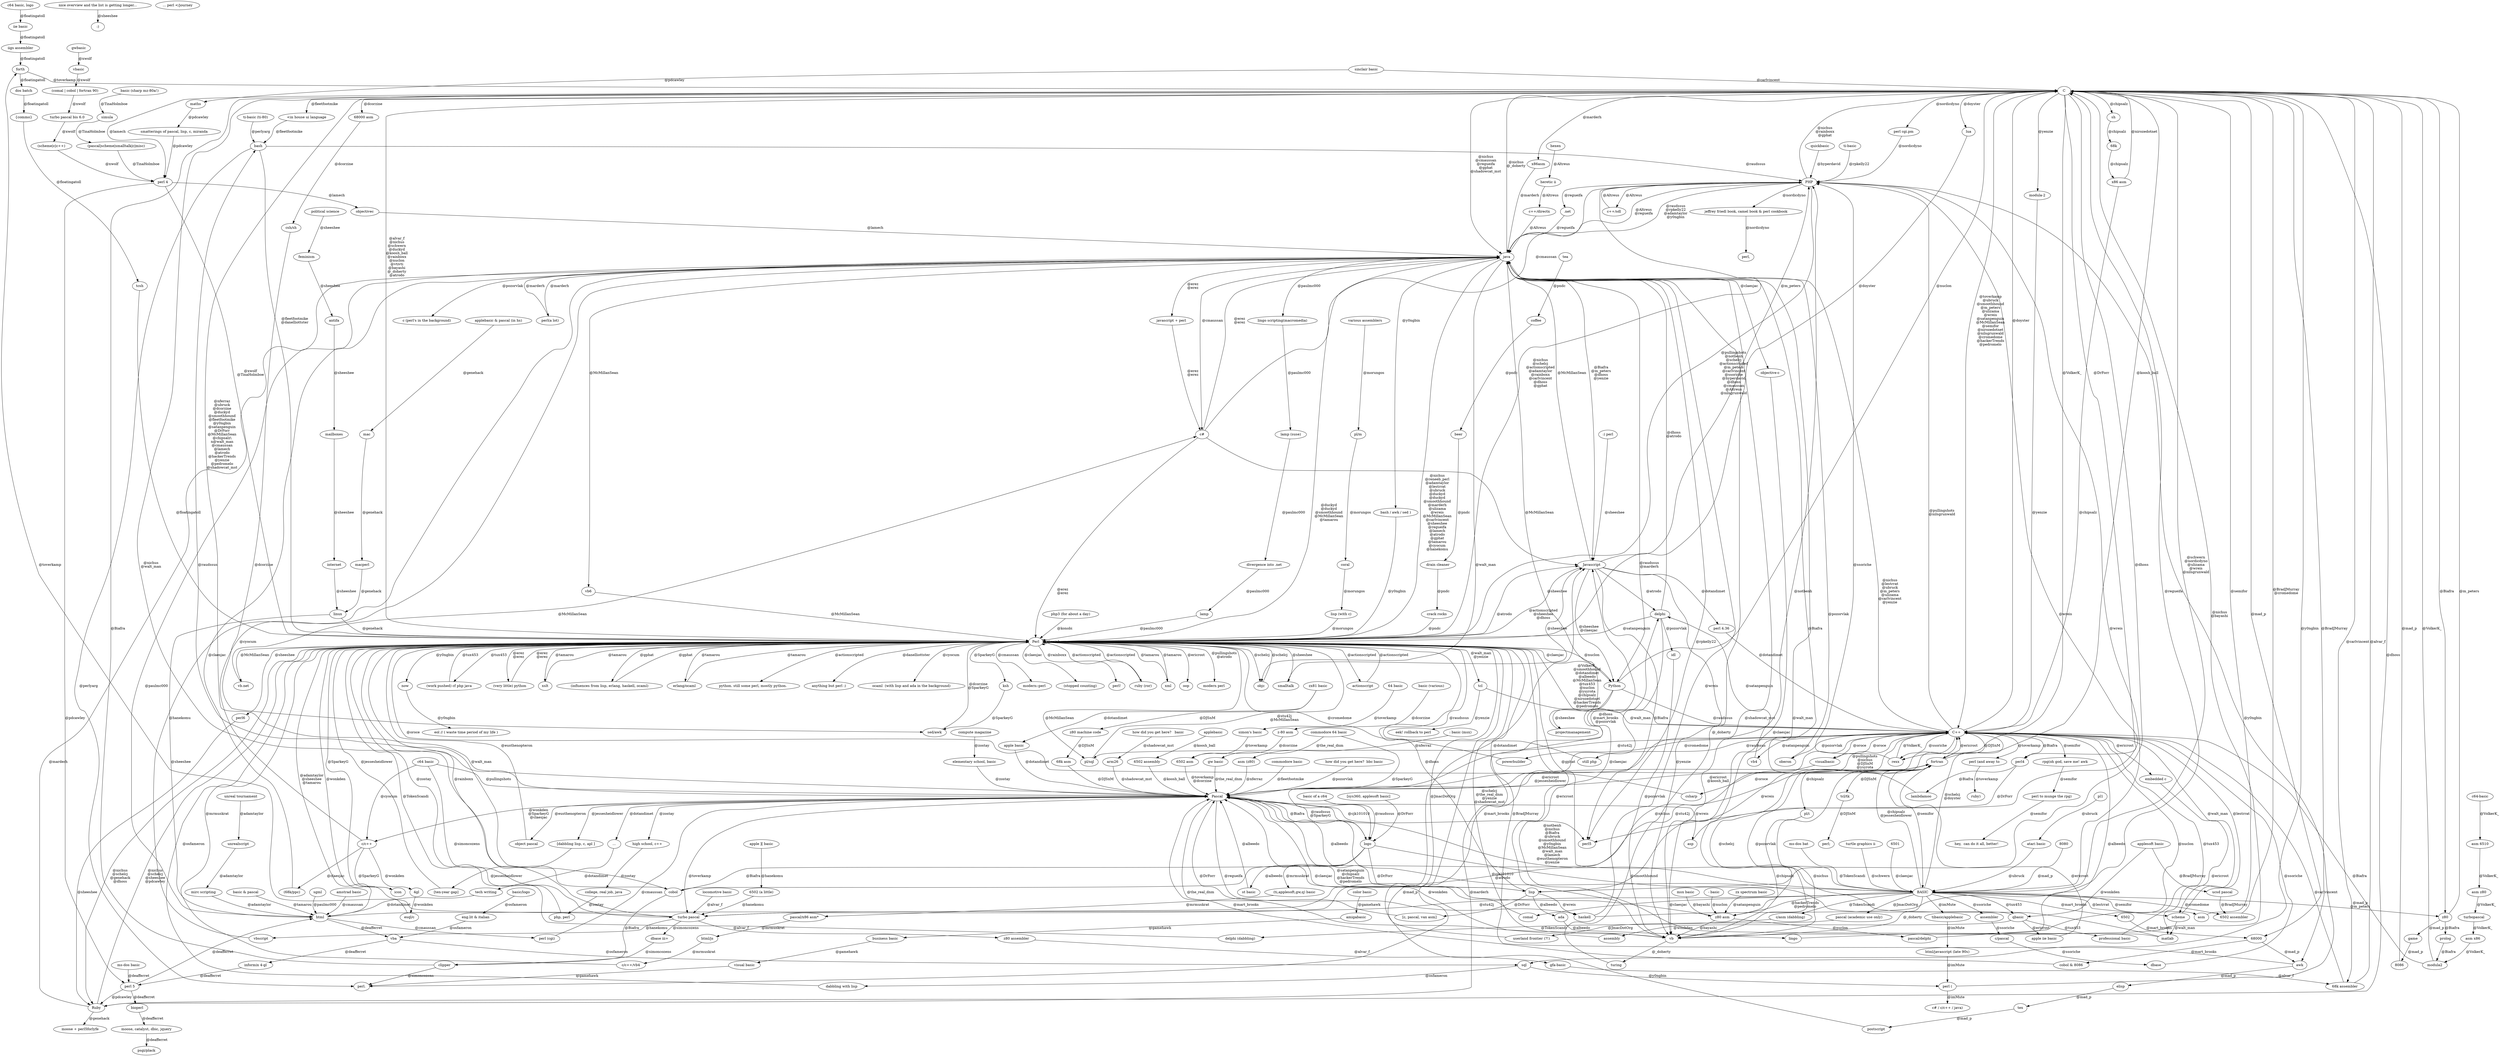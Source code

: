 digraph test {
	graph [ratio=fill];
	node [label="\N"];
	forth [label=forth];
	comal [label=comal];
	node1 [label="javascript + perl"];
	"zx81 basic" [label="zx81 basic"];
	node2 [label=":) perl"];
	node3 [label="\<in house ui language"];
	coffee [label=coffee];
	node4 [label="gfa-basic"];
	node5 [label="lingo scripting(macromedia)"];
	node6 [label="userland frontier (?!)"];
	node7 [label="perl to munge the rpg)"];
	node8 [label="c/c++"];
	"z80 assembler" [label="z80 assembler"];
	node9 [label=6501];
	node10 [label="perl."];
	vba [label=vba];
	node11 [label="- basic"];
	node12 [label="68k assembler"];
	node13 [label="tibasic/applebasic"];
	node14 [label="bash / awk / sed )"];
	node15 [label="lamp (suse)"];
	node16 [label="php3 (for about a day)"];
	node17 [label="6502 assembler"];
	node18 [label="delphi (dabbling)"];
	ada [label=ada];
	actionscript [label=actionscript];
	node19 [label="apple \]\[ basic"];
	node20 [label="nice overview and the list is getting longer..."];
	java [label=java];
	asm [label=asm];
	"heretic ii" [label="heretic ii"];
	node21 [label=8086];
	node22 [label="lisp (with c)"];
	"mirc scripting" [label="mirc scripting"];
	node23 [label="psgi/plack"];
	vbasic [label=vbasic];
	amigabasic [label=amigabasic];
	node24 [label="(work pushed) cf php java"];
	node25 [label="how did you get here?   basic"];
	internet [label=internet];
	"unreal tournament" [label="unreal tournament"];
	node26 [label="ti-basic"];
	node27 [label="perl;"];
	node28 [label="cobol & 8086"];
	node29 [label="ms-dos basic"];
	simula [label=simula];
	node30 [label="\{commo\}"];
	node31 [label="how did you get here?  bbc basic"];
	"amstrad basic" [label="amstrad basic"];
	"gw basic" [label="gw basic"];
	z80 [label=z80];
	smalltalk [label=smalltalk];
	node32 [label="python. still some perl, mostly python."];
	beer [label=beer];
	node33 [label=8080];
	"sinclair basic" [label="sinclair basic"];
	x86asm [label=x86asm];
	node34 [label="html/javascript (late 90s)"];
	"iigs assembler" [label="iigs assembler"];
	"still php" [label="still php"];
	node35 [label="4gl"];
	node36 [label="php, perl"];
	Python [label=Python];
	projectmanagement [label=projectmanagement];
	node37 [label="ms-dos bat"];
	"compute magazine" [label="compute magazine"];
	node38 [label="dbase iii+"];
	node39 [label="c64-basic"];
	node40 [label="\[dabbling lisp, c, apl \]"];
	node41 [label="pl/sql"];
	assembly [label=assembly];
	vb [label=vb];
	node42 [label="jeffrey friedl book, camel book & perl cookbook"];
	sql [label=sql];
	node43 [label="hey,  can do it all, better!"];
	scheme [label=scheme];
	vb6 [label=vb6];
	node44 [label="(very little) python"];
	"z80 asm" [label="z80 asm"];
	"apple basic" [label="apple basic"];
	fortran [label=fortran];
	objc [label=objc];
	applebasic [label=applebasic];
	Ruby [label=Ruby];
	node45 [label="basic (various)"];
	node46 [label="anything but perl :)"];
	node47 [label="turbo pascal bis 6.0"];
	pl1 [label=pl1];
	"locomotive basic" [label="locomotive basic"];
	"asm z80" [label="asm z80"];
	html [label=html];
	node48 [label="\[sys360, applesoft basic\]"];
	node49 [label="ocaml  (with lisp and ada in the background)"];
	node50 [label="(pascal\|scheme\|smalltalk\|c\|misc)"];
	node51 [label="perl cgi.pm"];
	"basic of a c64" [label="basic of a c64"];
	now [label=now];
	node52 [label="C++"];
	PHP [label=PHP];
	node53 [label="basic/logo"];
	node54 [label="perl (and away to"];
	"perl 4" [label="perl 4"];
	node55 [label="high school, c++"];
	node56 [label="68k asm"];
	xslt [label=xslt];
	node57 [label="6502 asm"];
	node58 [label="modula-2"];
	node59 [label="applebasic & pascal (in hs)"];
	node60 [label="html/js"];
	haskell [label=haskell];
	postscript [label=postscript];
	"st basic" [label="st basic"];
	mailboxes [label=mailboxes];
	Pascal [label=Pascal];
	node61 [label="(influences from lisp, erlang, haskell, ocaml)"];
	coral [label=coral];
	node62 [label="(ti,applesoft,gw,q) basic"];
	node63 [label="simon's basic"];
	"color basic" [label="color basic"];
	assembler [label=assembler];
	node64 [label="csh/sh"];
	"asm x86" [label="asm x86"];
	vb4 [label=vb4];
	node65 [label="ruby)"];
	node66 [label="basic (sharp mz-80a!)"];
	"zx spectrum basic" [label="zx spectrum basic"];
	lingo [label=lingo];
	perl4 [label=perl4];
	csharp [label=csharp];
	rexx [label=rexx];
	"professional basic" [label="professional basic"];
	node67 [label="elementary school, basic"];
	ksh [label=ksh];
	qbasic [label=qbasic];
	arm26 [label=arm26];
	node68 [label="(comal \| cobol \| fortran 90)"];
	cobol [label=cobol];
	"apple iie basic" [label="apple iie basic"];
	"tech writing" [label="tech writing"];
	visualbasic [label=visualbasic];
	"ucsd pascal" [label="ucsd pascal"];
	lamp [label=lamp];
	"z80 machine code" [label="z80 machine code"];
	dbase [label=dbase];
	macperl [label=macperl];
	tex [label=tex];
	mac [label=mac];
	node69 [label="eek! rollback to perl"];
	node70 [label="pl/i"];
	node71 [label="perl,"];
	node72 [label="rpg(oh god, save me! awk"];
	node73 [label="c++/directx"];
	node74 [label="64 basic"];
	"drain cleaner" [label="drain cleaner"];
	tcl [label=tcl];
	node75 [label="c#"];
	node76 [label="pascal/x86 asm*"];
	"msx basic" [label="msx basic"];
	node77 [label="z-80 asm"];
	tea [label=tea];
	node78 [label="c64 basic, logo"];
	node79 [label="objective-c"];
	"applesoft basic" [label="applesoft basic"];
	C [label=C];
	node80 [label="\[ten-year gap\]"];
	node81 [label="college, real job, java"];
	node82 [label="esql/c"];
	node83 [label="\[c, pascal, vax asm\]"];
	node84 [label="vb.net"];
	node85 [label="6502 assembly"];
	vbscript [label=vbscript];
	logo [label=logo];
	node86 [label="perl (cgi)"];
	game [label=game];
	node87 [label="c# / c/c++ / java)"];
	"visual basic" [label="visual basic"];
	node88 [label="modern::perl"];
	node89 [label="divergence into .net"];
	node90 [label="... perl \</journey"];
	clipper [label=clipper];
	node91 [label="perl ("];
	node92 [label=".net"];
	node93 [label="(stopped counting)"];
	bash [label=bash];
	node94 [label="perl!"];
	idl [label=idl];
	antifa [label=antifa];
	asp [label=asp];
	unrealscript [label=unrealscript];
	sgml [label=sgml];
	linux [label=linux];
	oberon [label=oberon];
	node95 [label="eol // ( waste time period of my life )"];
	maths [label=maths];
	"crack rocks" [label="crack rocks"];
	turing [label=turing];
	node96 [label="ti-basic (ti-80)"];
	prolog [label=prolog];
	node97 [label="erlang/ocaml"];
	"c64 basic" [label="c64 basic"];
	icon [label=icon];
	"perl 5" [label="perl 5"];
	Perl [label=Perl];
	"asm 6510" [label="asm 6510"];
	"embedded c" [label="embedded c"];
	node98 [label="..."];
	"iie basic" [label="iie basic"];
	node99 [label="pascal (academic use only)"];
	node100 [label="68k"];
	awk [label=awk];
	node101 [label="sed/awk"];
	node102 [label="pascal/delphi"];
	node103 [label="c++/sdl"];
	node104 [label="eng.lit & italian"];
	"commodore basic" [label="commodore basic"];
	node105 [label="c/c++/vb4"];
	perl5 [label=perl5];
	node106 [label="c (perl's in the background)"];
	node107 [label="moose, catalyst, dbic, jquery"];
	tcsh [label=tcsh];
	"business basic" [label="business basic"];
	node108 [label="ruby (ror)"];
	hexen [label=hexen];
	node109 [label=":)"];
	node110 [label="(scheme\|c\|c++)"];
	"various assemblers" [label="various assemblers"];
	"political science" [label="political science"];
	modula2 [label=modula2];
	BASIC [label=BASIC];
	node111 [label="smatterings of pascal, lisp, c, miranda"];
	"dabbling with lisp" [label="dabbling with lisp"];
	node112 [label="perl(a lot)"];
	lisp [label=lisp];
	bioperl [label=bioperl];
	turbopascal [label=turbopascal];
	feminism [label=feminism];
	node113 [label="moose + perl5forlyfe"];
	objectivec [label=objectivec];
	"object pascal" [label="object pascal"];
	node114 [label="c/pascal"];
	"turbo pascal" [label="turbo pascal"];
	Javascript [label=Javascript];
	node115 [label="68000 asm"];
	node116 [label=68000];
	lua [label=lua];
	node117 [label="6502 (a little)"];
	"dos batch" [label="dos batch"];
	quickbasic [label=quickbasic];
	xml [label=xml];
	sh [label=sh];
	node118 [label="asm (z80)"];
	oop [label=oop];
	node119 [label="informix 4-gl"];
	node120 [label="tcl/tk"];
	matlab [label=matlab];
	"commodore 64 basic" [label="commodore 64 basic"];
	"turtle graphics ii" [label="turtle graphics ii"];
	node121 [label="perl 4.36"];
	lambdamoo [label=lambdamoo];
	delphi [label=delphi];
	node122 [label="(68k/ppc)"];
	"modern perl" [label="modern perl"];
	"atari basic" [label="atari basic"];
	node123 [label=6502];
	node124 [label=": basic (msx)"];
	powerbuilder [label=powerbuilder];
	node125 [label="pl/m"];
	node126 [label="basic & pascal"];
	perl6 [label=perl6];
	"x86 asm" [label="x86 asm"];
	elisp [label=elisp];
	gwbasic [label=gwbasic];
	node127 [label="c/asm (dabbling)"];
	node122 -> java [label="@claesjac"];
	node68 -> node47 [label="@xwolf"];
	node61 -> Perl [label="@gphat"];
	node50 -> "perl 4" [label="@TinaHolmboe"];
	node110 -> "perl 4" [label="@xwolf"];
	node62 -> node76 [label="@mrmuskrat"];
	node44 -> Perl [label="@erez\n@erez"];
	node24 -> Perl [label="@tux453"];
	node11 -> "z80 asm" [label="@nuclon"];
	node98 -> "tech writing" [label="@dotandimet"];
	node92 -> java [label="@regueifa"];
	node35 -> node82 [label="@wonkden"];
	node74 -> node63 [label="@toverkamp"];
	node9 -> BASIC [label="@claesjac"];
	node123 -> node116 [label="@mart_brooks"];
	node117 -> "turbo pascal" [label="@hanekomu"];
	node57 -> Pascal [label="@toverkamp\n@dcorzine"];
	node17 -> C [label="@BradJMurray\n@cromedome"];
	node85 -> Pascal [label="@koosh_ball"];
	node116 -> awk [label="@mad_p"];
	node116 -> node28 [label="@mart_brooks"];
	node115 -> node64 [label="@dcorzine"];
	node100 -> "x86 asm" [label="@chipsalz"];
	node56 -> Pascal [label="@DJSnM"];
	node12 -> C [label="@alvar_f"];
	node12 -> node52 [label="@carlvincent"];
	node33 -> BASIC [label="@mad_p"];
	node21 -> C [label="@mad_p"];
	node124 -> node118 [label="@nferraz"];
	node2 -> Javascript [label="@sheeshee"];
	node3 -> bash [label="@fleetfootmike"];
	BASIC -> node123 [label="@mart_brooks"];
	BASIC -> node17 [label="@cromedome"];
	BASIC -> C [label="@schwern\n@nordicdyno\n@ulizama\n@wreis\n@nilsgrunwald"];
	BASIC -> node52 [label="@schelcj\n@doyster"];
	BASIC -> Pascal [label="@notbenh\n@nichus\n@Biafra\n@ubruck\n@smoothhound\n@y0ngbin\n@McMillanSean\n@walt_man\n@lamech\n@eusthenopteron\n@yenzie"];
	BASIC -> Perl [label="@gphat"];
	BASIC -> asm [label="@semifor"];
	BASIC -> assembler [label="@ssoriche"];
	BASIC -> node127 [label="@TokenScandi"];
	BASIC -> comal [label="@claesjac"];
	BASIC -> fortran [label="@chipsalz\n@jessesheidlower"];
	BASIC -> node99 [label="@JmacDotOrg"];
	BASIC -> qbasic [label="@tux453"];
	BASIC -> scheme [label="@lestrrat"];
	BASIC -> node13 [label="@imMute"];
	BASIC -> "turbo pascal" [label="@stu42j"];
	BASIC -> vb [label="@_doherty"];
	BASIC -> z80 [label="@mad_p\n@m_peters"];
	BASIC -> "z80 asm" [label="@hackerTrends\n@pedromelo"];
	C -> node116 [label="@mad_p"];
	C -> node115 [label="@dcorzine"];
	C -> node12 [label="@carlvincent"];
	C -> node3 [label="@fleetfootmike"];
	C -> node52 [label="@toverkamp\n@ubruck\n@smoothhound\n@m_peters\n@ulizama\n@wreis\n@satanpenguin\n@McMillanSean\n@semifor\n@nirozedotnet\n@nilsgrunwald\
\n@cromedome\n@hackerTrends\n@pedromelo"];
	C -> Perl [label="@alvar_f\n@nichus\n@schwern\n@duckyd\n@koosh_ball\n@rainboxx\n@nuclon\n@vtivti\n@bayashi\n@_doherty\n@atrodo"];
	C -> awk [label="@BradJMurray"];
	C -> cobol [label="@nichus\n@walt_man"];
	C -> java [label="@nichus\n@cmaussan\n@regueifa\n@gphat\n@shadowcat_mst"];
	C -> lisp [label="@dhoss"];
	C -> lua [label="@doyster"];
	C -> node58 [label="@yenzie"];
	C -> "perl 4" [label="@lamech"];
	C -> node51 [label="@nordicdyno"];
	C -> perl4 [label="@DrForr"];
	C -> rexx [label="@VolkerK_"];
	C -> sh [label="@chipsalz"];
	C -> sql [label="@y0ngbin"];
	C -> x86asm [label="@marderh"];
	C -> z80 [label="@Biafra"];
	node52 -> C [label="@doyster"];
	node52 -> PHP [label="@pullingshots\n@nilsgrunwald"];
	node52 -> Perl [label="@VolkerK_\n@smoothhound\n@dotandimet\n@albeedo\n@McMillanSean\n@tux453\n@nuclon\n@ysyrota\n@chipsalz\n@nirozedotnet\n@hackerTrends\
\n@pedromelo"];
	node52 -> "embedded c" [label="@ericrost"];
	node52 -> fortran [label="@DJSnM"];
	node52 -> java [label="@nichus\n@lestrrat\n@ubruck\n@m_peters\n@ulizama\n@carlvincent\n@yenzie"];
	node52 -> lisp [label="@wreis"];
	node52 -> oberon [label="@pozorvlak"];
	node52 -> node54 [label="@toverkamp"];
	node52 -> perl4 [label="@Biafra"];
	node52 -> node41 [label="@stu42j"];
	node52 -> powerbuilder [label="@cromedome"];
	node52 -> rexx [label="@ssoriche"];
	node52 -> node72 [label="@semifor"];
	node52 -> scheme [label="@walt_man"];
	node52 -> "still php" [label="@raudssus"];
	node52 -> vb [label="@schelcj"];
	node52 -> vb4 [label="@satanpenguin"];
	node52 -> visualbasic [label="@oroce"];
	Javascript -> PHP [label="@m_peters"];
	Javascript -> Perl [label="@actionscripted\n@sheeshee\n@dhoss"];
	Javascript -> Python [label="@sheeshee\n@claesjac"];
	Javascript -> delphi [label="@atrodo"];
	Javascript -> java [label="@McMillanSean"];
	Javascript -> node121 [label="@dotandimet"];
	Javascript -> perl5 [label="@Biafra"];
	Javascript -> vb [label="@yenzie"];
	PHP -> node92 [label="@regueifa"];
	PHP -> BASIC [label="@wreis"];
	PHP -> C [label="@nichus\n@rainboxx\n@gphat"];
	PHP -> Perl [label="@pullingshots\n@notbenh\n@schelcj\n@actionscripted\n@m_peters\n@carlvincent\n@ssoriche\n@hyperdavid\n@dhoss\n@cmaussan\n@Altreus\
\n@nilsgrunwald"];
	PHP -> node103 [label="@Altreus"];
	PHP -> java [label="@raudssus\n@rpkelly22\n@adamtaylor\n@y0ngbin"];
	PHP -> node42 [label="@nordicdyno"];
	Pascal -> node98 [label="@dotandimet"];
	Pascal -> C [label="@nferraz\n@ubruck\n@dcorzine\n@duckyd\n@smoothhound\n@fleetfootmike\n@y0ngbin\n@satanpenguin\n@DrForr\n@McMillanSean\n@chipsalz\\
n@walt_man\n@cmaussan\n@lamech\n@atrodo\n@hackerTrends\n@yenzie\n@pedromelo\n@shadowcat_mst"];
	Pascal -> node52 [label="@pullingshots\n@nichus\n@DJSnM\n@ysyrota"];
	Pascal -> PHP [label="@notbenh"];
	Pascal -> node40 [label="@jessesheidlower"];
	Pascal -> asp [label="@wreis"];
	Pascal -> bash [label="@raudssus"];
	Pascal -> node8 [label="@wonkden\n@SparkeyG\n@claesjac"];
	Pascal -> delphi [label="@dhoss\n@mart_brooks\n@pozorvlak"];
	Pascal -> fortran [label="@ericrost\n@koosh_ball"];
	Pascal -> haskell [label="@regueifa"];
	Pascal -> node55 [label="@zostay"];
	Pascal -> lisp [label="@albeedo"];
	Pascal -> logo [label="@Biafra"];
	Pascal -> "object pascal" [label="@eusthenopteron"];
	Pascal -> perl5 [label="@cjk101010"];
	Pascal -> "turbo pascal" [label="@toverkamp"];
	Pascal -> vb [label="@the_real_dnm"];
	Perl -> node61 [label="@gphat"];
	Perl -> node93 [label="@claesjac"];
	Perl -> node44 [label="@erez\n@erez"];
	Perl -> node24 [label="@tux453"];
	Perl -> Javascript [label="@atrodo"];
	Perl -> PHP [label="@nichus\n@schelcj\n@actionscripted\n@adamtaylor\n@rainboxx\n@carlvincent\n@dhoss\n@gphat"];
	Perl -> Perl [label="@rainboxx"];
	Perl -> Python [label="@nuclon"];
	Perl -> Ruby [label="@nichus\n@schelcj\n@genehack\n@dhoss"];
	Perl -> actionscript [label="@actionscripted"];
	Perl -> node46 [label="@danelliottster"];
	Perl -> node97 [label="@tamarou"];
	Perl -> java [label="@duckyd\n@duckyd\n@smoothhound\n@McMillanSean\n@tamarou"];
	Perl -> ksh [label="@SparkeyG"];
	Perl -> "modern perl" [label="@pullingshots\n@atrodo"];
	Perl -> node88 [label="@cmaussan"];
	Perl -> now [label="@y0ngbin"];
	Perl -> objc [label="@schelcj"];
	Perl -> node49 [label="@cyocum"];
	Perl -> oop [label="@ericrost"];
	Perl -> node94 [label="@rainboxx"];
	Perl -> perl6 [label="@sheeshee"];
	Perl -> node41 [label="@McMillanSean"];
	Perl -> node32 [label="@actionscripted"];
	Perl -> node108 [label="@actionscripted"];
	Perl -> smalltalk [label="@sheeshee"];
	Perl -> tcl [label="@walt_man\n@yenzie"];
	Perl -> node84 [label="@McMillanSean"];
	Perl -> xml [label="@tamarou"];
	Perl -> xslt [label="@tamarou"];
	Python -> C [label="@nuclon"];
	Python -> node52 [label="@raudssus"];
	Python -> Perl [label="@claesjac"];
	Python -> Ruby [label="@marderh"];
	Python -> projectmanagement [label="@sheeshee"];
	Ruby -> C [label="@dhoss"];
	Ruby -> Perl [label="@nichus\n@schelcj\n@sheeshee\n@pdcawley"];
	Ruby -> java [label="@marderh"];
	Ruby -> node113 [label="@genehack"];
	node83 -> Pascal [label="@DrForr"];
	node40 -> node80 [label="@jessesheidlower"];
	node48 -> logo [label="@DrForr"];
	node80 -> Perl [label="@jessesheidlower"];
	actionscript -> Perl [label="@actionscripted"];
	ada -> lingo [label="@albeedo"];
	amigabasic -> "business basic" [label="@gamehawk"];
	"amstrad basic" -> html [label="@cmaussan"];
	antifa -> mailboxes [label="@sheeshee"];
	node19 -> node117 [label="@hanekomu"];
	"apple basic" -> Pascal [label="@dotandimet"];
	"apple iie basic" -> fortran [label="@ericrost"];
	applebasic -> node85 [label="@koosh_ball"];
	node59 -> mac [label="@genehack"];
	"applesoft basic" -> qbasic [label="@wonkden"];
	"applesoft basic" -> "ucsd pascal" [label="@BradJMurray"];
	arm26 -> Pascal [label="@shadowcat_mst"];
	asm -> C [label="@semifor"];
	node118 -> Pascal [label="@nferraz"];
	"asm 6510" -> "asm z80" [label="@VolkerK_"];
	"asm x86" -> modula2 [label="@VolkerK_"];
	"asm z80" -> turbopascal [label="@VolkerK_"];
	asp -> PHP [label="@wreis"];
	assembler -> node114 [label="@ssoriche"];
	assembly -> Pascal [label="@wonkden"];
	"atari basic" -> BASIC [label="@ubruck"];
	awk -> Perl [label="@BradJMurray"];
	awk -> elisp [label="@mad_p"];
	bash -> PHP [label="@raudssus"];
	bash -> Perl [label="@fleetfootmike\n@danelliottster"];
	bash -> node10 [label="@perlyarg"];
	node14 -> Perl [label="@y0ngbin"];
	node126 -> html [label="@tamarou"];
	node66 -> simula [label="@TinaHolmboe"];
	node45 -> node77 [label="@dcorzine"];
	"basic of a c64" -> logo [label="@raudssus"];
	node53 -> node104 [label="@osfameron"];
	beer -> "drain cleaner" [label="@pndc"];
	bioperl -> node107 [label="@deafferret"];
	"business basic" -> "visual basic" [label="@gamehawk"];
	node75 -> Javascript [label="@McMillanSean"];
	node75 -> PHP [label="@cmaussan"];
	node75 -> Perl [label="@erez\n@erez"];
	node75 -> java [label="@erez\n@erez"];
	node73 -> java [label="@Altreus"];
	node103 -> PHP [label="@Altreus"];
	node127 -> node18 [label="@TokenScandi"];
	node8 -> node122 [label="@claesjac"];
	node8 -> node35 [label="@wonkden"];
	node8 -> icon [label="@SparkeyG"];
	node8 -> java [label="@cyocum"];
	node105 -> Perl [label="@mrmuskrat"];
	node114 -> dbase [label="@ssoriche"];
	"c64 basic" -> Pascal [label="@pullingshots"];
	"c64 basic" -> node8 [label="@cyocum"];
	"c64 basic" -> "turbo pascal" [label="@simoncozens"];
	node78 -> "iie basic" [label="@floatingatoll"];
	node39 -> "asm 6510" [label="@VolkerK_"];
	clipper -> C [label="@Biafra"];
	clipper -> node10 [label="@simoncozens"];
	cobol -> Perl [label="@walt_man"];
	cobol -> clipper [label="@Biafra"];
	cobol -> fortran [label="@nichus"];
	node28 -> Pascal [label="@mart_brooks"];
	coffee -> beer [label="@pndc"];
	node81 -> node36 [label="@zostay"];
	"color basic" -> amigabasic [label="@gamehawk"];
	comal -> Pascal [label="@claesjac"];
	"commodore 64 basic" -> "gw basic" [label="@the_real_dnm"];
	"commodore 64 basic" -> logo [label="@SparkeyG"];
	"commodore basic" -> Pascal [label="@fleetfootmike"];
	"compute magazine" -> node67 [label="@zostay"];
	coral -> node22 [label="@morungos"];
	"crack rocks" -> Perl [label="@pndc"];
	node64 -> node101 [label="@dcorzine"];
	csharp -> Perl [label="@oroce"];
	"dabbling with lisp" -> Perl [label="@osfameron"];
	dbase -> node52 [label="@ssoriche"];
	node38 -> clipper [label="@simoncozens"];
	delphi -> Perl [label="@satanpenguin"];
	delphi -> idl [label="@pozorvlak"];
	delphi -> java [label="@dhoss\n@atrodo"];
	delphi -> node10 [label="@mart_brooks"];
	node18 -> Perl [label="@TokenScandi"];
	node89 -> lamp [label="@paulmc000"];
	"dos batch" -> node30 [label="@floatingatoll"];
	"drain cleaner" -> "crack rocks" [label="@pndc"];
	node67 -> Pascal [label="@zostay"];
	elisp -> tex [label="@mad_p"];
	"embedded c" -> matlab [label="@ericrost"];
	node104 -> vba [label="@osfameron"];
	node97 -> Perl [label="@tamarou"];
	node82 -> Perl [label="@wonkden"];
	feminism -> antifa [label="@sheeshee"];
	forth -> C [label="@toverkamp"];
	forth -> "dos batch" [label="@floatingatoll"];
	fortran -> BASIC [label="@semifor"];
	fortran -> C [label="@koosh_ball"];
	fortran -> node52 [label="@ericrost"];
	fortran -> Pascal [label="@ericrost\n@jessesheidlower"];
	fortran -> node70 [label="@chipsalz"];
	fortran -> node120 [label="@DJSnM"];
	fortran -> vb [label="@nichus"];
	game -> node21 [label="@mad_p"];
	node4 -> node12 [label="@alvar_f"];
	"gw basic" -> Pascal [label="@the_real_dnm"];
	gwbasic -> vbasic [label="@xwolf"];
	haskell -> C [label="@regueifa"];
	haskell -> java [label="@wreis"];
	"heretic ii" -> node73 [label="@Altreus"];
	hexen -> "heretic ii" [label="@Altreus"];
	node55 -> node81 [label="@zostay"];
	node25 -> arm26 [label="@shadowcat_mst"];
	node31 -> Pascal [label="@pozorvlak"];
	html -> Javascript [label="@dotandimet"];
	html -> Perl [label="@adamtaylor\n@sheeshee\n@tamarou"];
	html -> java [label="@paulmc000"];
	html -> node86 [label="@cmaussan"];
	html -> vba [label="@deafferret"];
	node34 -> node91 [label="@imMute"];
	node60 -> node105 [label="@mrmuskrat"];
	icon -> Perl [label="@SparkeyG"];
	idl -> vb [label="@pozorvlak"];
	"iie basic" -> "iigs assembler" [label="@floatingatoll"];
	"iigs assembler" -> forth [label="@floatingatoll"];
	node119 -> "perl 5" [label="@deafferret"];
	internet -> linux [label="@sheeshee"];
	java -> C [label="@nichus\n@_doherty"];
	java -> Javascript [label="@Biafra\n@m_peters\n@dhoss\n@yenzie"];
	java -> PHP [label="@Altreus\n@regueifa"];
	java -> Perl [label="@nichus\n@reneeb_perl\n@adamtaylor\n@lestrrat\n@ubruck\n@duckyd\n@duckyd\n@smoothhound\n@marderh\n@ulizama\n@wreis\n@McMillanSean\
\n@carlvincent\n@sheeshee\n@regueifa\n@lamech\n@atrodo\n@gphat\n@tamarou\n@cyocum\n@hanekomu"];
	java -> Python [label="@raudssus\n@marderh"];
	java -> node14 [label="@y0ngbin"];
	java -> node106 [label="@pozorvlak"];
	java -> node75 [label="@cmaussan"];
	java -> node1 [label="@erez\n@erez"];
	java -> node5 [label="@paulmc000"];
	java -> objc [label="@walt_man"];
	java -> node79 [label="@claesjac"];
	java -> node112 [label="@marderh"];
	java -> perl5 [label="@rpkelly22"];
	java -> vb [label="@shadowcat_mst"];
	java -> vb6 [label="@McMillanSean"];
	node1 -> node75 [label="@erez\n@erez"];
	node42 -> node71 [label="@nordicdyno"];
	ksh -> node101 [label="@SparkeyG"];
	lambdamoo -> java [label="@Biafra"];
	lamp -> Perl [label="@paulmc000"];
	node15 -> node89 [label="@paulmc000"];
	lingo -> node52 [label="@albeedo"];
	node5 -> node15 [label="@paulmc000"];
	linux -> Perl [label="@genehack"];
	linux -> html [label="@sheeshee"];
	lisp -> Perl [label="@dhoss"];
	lisp -> node83 [label="@DrForr"];
	lisp -> ada [label="@albeedo"];
	lisp -> haskell [label="@wreis"];
	node22 -> Perl [label="@morungos"];
	"locomotive basic" -> "turbo pascal" [label="@alvar_f"];
	logo -> node62 [label="@mrmuskrat"];
	logo -> BASIC [label="@smoothhound"];
	logo -> Pascal [label="@raudssus\n@SparkeyG"];
	logo -> cobol [label="@Biafra"];
	logo -> lisp [label="@DrForr"];
	logo -> "st basic" [label="@albeedo"];
	lua -> Perl [label="@doyster"];
	mac -> macperl [label="@genehack"];
	macperl -> linux [label="@genehack"];
	mailboxes -> internet [label="@sheeshee"];
	maths -> node111 [label="@pdcawley"];
	matlab -> Perl [label="@ericrost"];
	matlab -> java [label="@walt_man"];
	"mirc scripting" -> html [label="@adamtaylor"];
	node58 -> node52 [label="@yenzie"];
	modula2 -> C [label="@VolkerK_"];
	modula2 -> node52 [label="@Biafra"];
	node107 -> node23 [label="@deafferret"];
	node29 -> "perl 5" [label="@deafferret"];
	node37 -> BASIC [label="@TokenScandi"];
	"msx basic" -> "z80 asm" [label="@bayashi"];
	node20 -> node109 [label="@sheeshee"];
	now -> node95 [label="@y0ngbin"];
	oberon -> java [label="@pozorvlak"];
	objc -> Perl [label="@schelcj"];
	"object pascal" -> Perl [label="@eusthenopteron"];
	node79 -> vb [label="@claesjac"];
	objectivec -> java [label="@lamech"];
	node99 -> node6 [label="@JmacDotOrg"];
	node102 -> node52 [label="@nuclon"];
	node76 -> node60 [label="@mrmuskrat"];
	node91 -> PHP [label="@y0ngbin"];
	node91 -> node87 [label="@imMute"];
	node54 -> node65 [label="@toverkamp"];
	node86 -> Pascal [label="@cmaussan"];
	"perl 4" -> Perl [label="@xwolf\n@TinaHolmboe"];
	"perl 4" -> objectivec [label="@lamech"];
	"perl 4" -> "perl 5" [label="@pdcawley"];
	node121 -> node52 [label="@dotandimet"];
	"perl 5" -> Ruby [label="@pdcawley"];
	"perl 5" -> bioperl [label="@deafferret"];
	"perl 5" -> html [label="@deafferret"];
	node51 -> PHP [label="@nordicdyno"];
	node7 -> node43 [label="@semifor"];
	node112 -> java [label="@marderh"];
	perl4 -> lambdamoo [label="@Biafra"];
	perl4 -> perl5 [label="@DrForr"];
	perl6 -> Ruby [label="@sheeshee"];
	node36 -> Perl [label="@zostay"];
	node16 -> Perl [label="@konobi"];
	node70 -> "z80 asm" [label="@chipsalz"];
	node125 -> coral [label="@morungos"];
	node41 -> Perl [label="@stu42j\n@McMillanSean"];
	pl1 -> "atari basic" [label="@ubruck"];
	"political science" -> feminism [label="@sheeshee"];
	postscript -> Perl [label="@mad_p"];
	powerbuilder -> Perl [label="@cromedome"];
	"professional basic" -> node52 [label="@tux453"];
	projectmanagement -> java [label="@sheeshee"];
	prolog -> modula2 [label="@Biafra"];
	qbasic -> Pascal [label="@cjk101010\n@atrodo"];
	qbasic -> "apple iie basic" [label="@ericrost"];
	qbasic -> assembly [label="@wonkden"];
	qbasic -> "professional basic" [label="@tux453"];
	quickbasic -> PHP [label="@hyperdavid"];
	rexx -> node52 [label="@VolkerK_"];
	rexx -> PHP [label="@ssoriche"];
	node72 -> node7 [label="@semifor"];
	node108 -> Perl [label="@actionscripted"];
	scheme -> node52 [label="@lestrrat"];
	scheme -> matlab [label="@walt_man"];
	node101 -> Perl [label="@dcorzine\n@SparkeyG"];
	sgml -> html [label="@paulmc000"];
	sh -> node100 [label="@chipsalz"];
	node63 -> node57 [label="@toverkamp"];
	simula -> node50 [label="@TinaHolmboe"];
	"sinclair basic" -> C [label="@carlvincent"];
	"sinclair basic" -> maths [label="@pdcawley"];
	smalltalk -> Javascript [label="@sheeshee"];
	node111 -> "perl 4" [label="@pdcawley"];
	sql -> "dabbling with lisp" [label="@osfameron"];
	sql -> node91 [label="@y0ngbin"];
	"st basic" -> Pascal [label="@albeedo"];
	"still php" -> Perl [label="@raudssus"];
	tcl -> node52 [label="@walt_man"];
	tcl -> node69 [label="@yenzie"];
	node120 -> node27 [label="@DJSnM"];
	tcsh -> Perl [label="@floatingatoll"];
	tea -> coffee [label="@pndc"];
	"tech writing" -> html [label="@dotandimet"];
	tex -> postscript [label="@mad_p"];
	node26 -> PHP [label="@rpkelly22"];
	node96 -> bash [label="@perlyarg"];
	node13 -> node34 [label="@imMute"];
	"turbo pascal" -> node52 [label="@stu42j"];
	"turbo pascal" -> Perl [label="@rainboxx"];
	"turbo pascal" -> node38 [label="@simoncozens"];
	"turbo pascal" -> forth [label="@toverkamp"];
	"turbo pascal" -> vbscript [label="@hanekomu"];
	"turbo pascal" -> "z80 assembler" [label="@alvar_f"];
	node47 -> node110 [label="@xwolf"];
	turbopascal -> "asm x86" [label="@VolkerK_"];
	turing -> java [label="@_doherty"];
	"turtle graphics ii" -> BASIC [label="@schwern"];
	"ucsd pascal" -> node17 [label="@BradJMurray"];
	"unreal tournament" -> unrealscript [label="@adamtaylor"];
	unrealscript -> "mirc scripting" [label="@adamtaylor"];
	node6 -> Perl [label="@JmacDotOrg"];
	"various assemblers" -> node125 [label="@morungos"];
	vb -> C [label="@nichus\n@bayashi"];
	vb -> node52 [label="@pozorvlak"];
	vb -> Javascript [label="@claesjac"];
	vb -> Perl [label="@schelcj\n@the_real_dnm\n@yenzie\n@shadowcat_mst"];
	vb -> turing [label="@_doherty"];
	node84 -> node75 [label="@McMillanSean"];
	vb4 -> delphi [label="@satanpenguin"];
	vb6 -> Perl [label="@McMillanSean"];
	vba -> node119 [label="@deafferret"];
	vba -> sql [label="@osfameron"];
	vbasic -> node68 [label="@xwolf"];
	vbscript -> java [label="@hanekomu"];
	"visual basic" -> node10 [label="@gamehawk"];
	visualbasic -> node52 [label="@oroce"];
	visualbasic -> csharp [label="@oroce"];
	"x86 asm" -> C [label="@nirozedotnet"];
	"x86 asm" -> node52 [label="@chipsalz"];
	x86asm -> java [label="@marderh"];
	xml -> Perl [label="@tamarou"];
	xslt -> Perl [label="@tamarou"];
	node77 -> node57 [label="@dcorzine"];
	z80 -> C [label="@m_peters"];
	z80 -> game [label="@mad_p"];
	z80 -> prolog [label="@Biafra"];
	"z80 asm" -> Pascal [label="@satanpenguin\n@chipsalz\n@hackerTrends\n@pedromelo"];
	"z80 asm" -> node102 [label="@nuclon"];
	"z80 asm" -> vb [label="@bayashi"];
	"z80 assembler" -> node4 [label="@alvar_f"];
	"z80 machine code" -> node56 [label="@DJSnM"];
	"zx spectrum basic" -> "z80 asm" [label="@satanpenguin"];
	"zx81 basic" -> "apple basic" [label="@dotandimet"];
	"zx81 basic" -> "z80 machine code" [label="@DJSnM"];
	node30 -> tcsh [label="@floatingatoll"];
}
